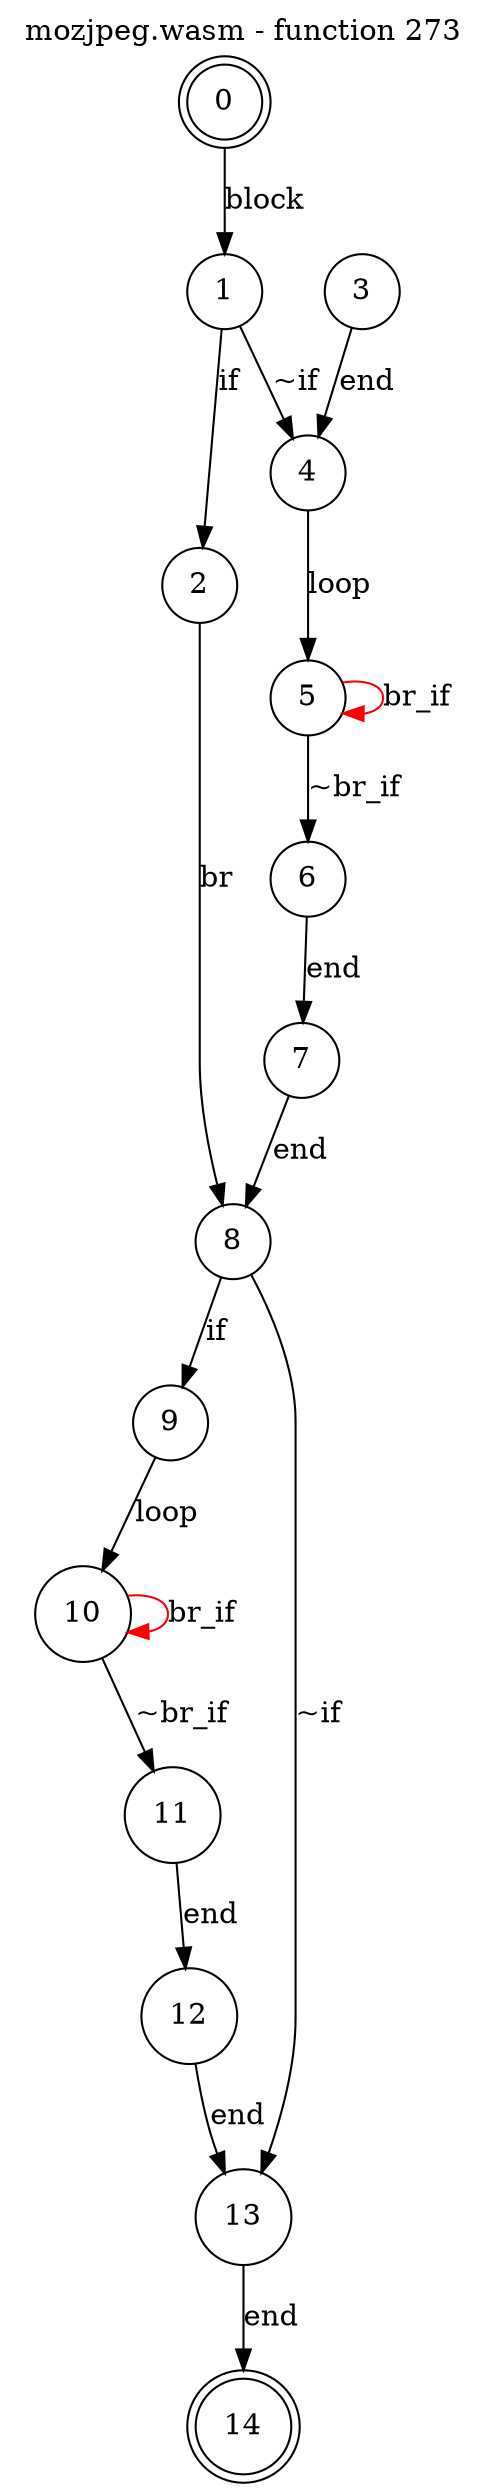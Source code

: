 digraph finite_state_machine {
    label = "mozjpeg.wasm - function 273"
    labelloc =  t
    labelfontsize = 16
    labelfontcolor = black
    labelfontname = "Helvetica"
    node [shape = doublecircle]; 0 14;
    node [shape = circle];
    0 -> 1[label = "block"];
    1 -> 2[label = "if"];
    1 -> 4[label = "~if"];
    2 -> 8[label = "br"];
    3 -> 4[label = "end"];
    4 -> 5[label = "loop"];
    5 -> 6[label = "~br_if"];
    5 -> 5[color="red" label = "br_if"];
    6 -> 7[label = "end"];
    7 -> 8[label = "end"];
    8 -> 9[label = "if"];
    8 -> 13[label = "~if"];
    9 -> 10[label = "loop"];
    10 -> 11[label = "~br_if"];
    10 -> 10[color="red" label = "br_if"];
    11 -> 12[label = "end"];
    12 -> 13[label = "end"];
    13 -> 14[label = "end"];
}
